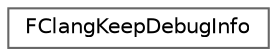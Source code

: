digraph "Graphical Class Hierarchy"
{
 // INTERACTIVE_SVG=YES
 // LATEX_PDF_SIZE
  bgcolor="transparent";
  edge [fontname=Helvetica,fontsize=10,labelfontname=Helvetica,labelfontsize=10];
  node [fontname=Helvetica,fontsize=10,shape=box,height=0.2,width=0.4];
  rankdir="LR";
  Node0 [id="Node000000",label="FClangKeepDebugInfo",height=0.2,width=0.4,color="grey40", fillcolor="white", style="filled",URL="$d3/d3d/structFClangKeepDebugInfo.html",tooltip=" "];
}

